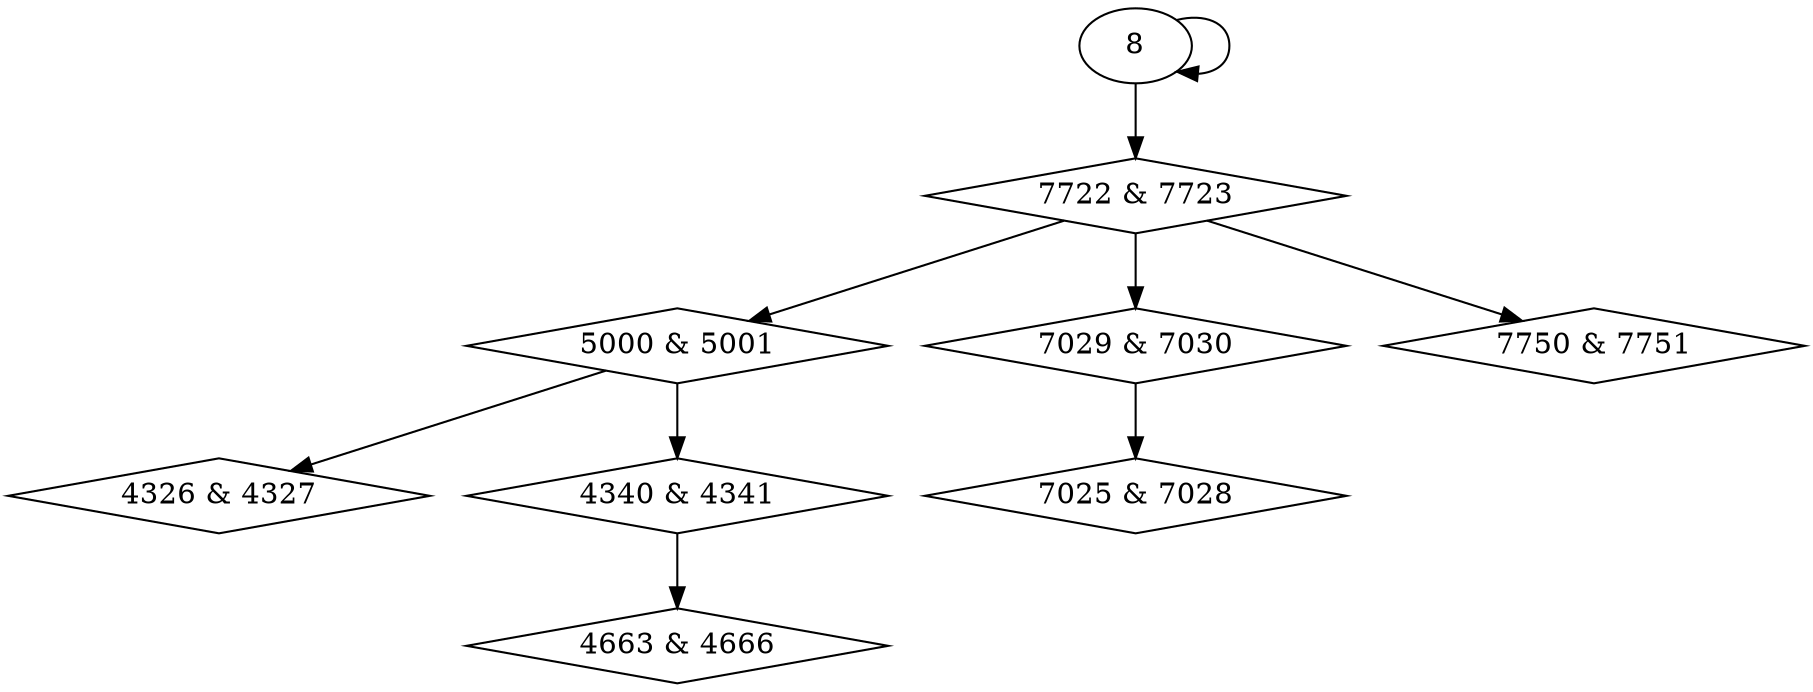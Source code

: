 digraph {
0 [label = "4326 & 4327", shape = diamond];
1 [label = "4340 & 4341", shape = diamond];
2 [label = "4663 & 4666", shape = diamond];
3 [label = "5000 & 5001", shape = diamond];
4 [label = "7025 & 7028", shape = diamond];
5 [label = "7029 & 7030", shape = diamond];
6 [label = "7722 & 7723", shape = diamond];
7 [label = "7750 & 7751", shape = diamond];
3 -> 0;
3 -> 1;
1 -> 2;
6 -> 3;
5 -> 4;
6 -> 5;
8 -> 6;
6 -> 7;
8 -> 8;
}
